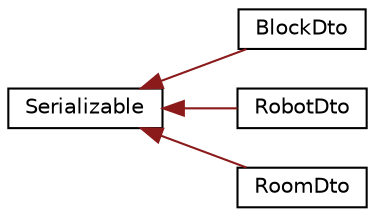 digraph "Graphical Class Hierarchy"
{
 // LATEX_PDF_SIZE
  edge [fontname="Helvetica",fontsize="10",labelfontname="Helvetica",labelfontsize="10"];
  node [fontname="Helvetica",fontsize="10",shape=record];
  rankdir="LR";
  Node0 [label="Serializable",height=0.2,width=0.4,color="black", fillcolor="white", style="filled",URL="$classSerializable.html",tooltip=" "];
  Node0 -> Node1 [dir="back",color="firebrick4",fontsize="10",style="solid",fontname="Helvetica"];
  Node1 [label="BlockDto",height=0.2,width=0.4,color="black", fillcolor="white", style="filled",URL="$classBlockDto.html",tooltip=" "];
  Node0 -> Node2 [dir="back",color="firebrick4",fontsize="10",style="solid",fontname="Helvetica"];
  Node2 [label="RobotDto",height=0.2,width=0.4,color="black", fillcolor="white", style="filled",URL="$classRobotDto.html",tooltip=" "];
  Node0 -> Node3 [dir="back",color="firebrick4",fontsize="10",style="solid",fontname="Helvetica"];
  Node3 [label="RoomDto",height=0.2,width=0.4,color="black", fillcolor="white", style="filled",URL="$classRoomDto.html",tooltip=" "];
}
